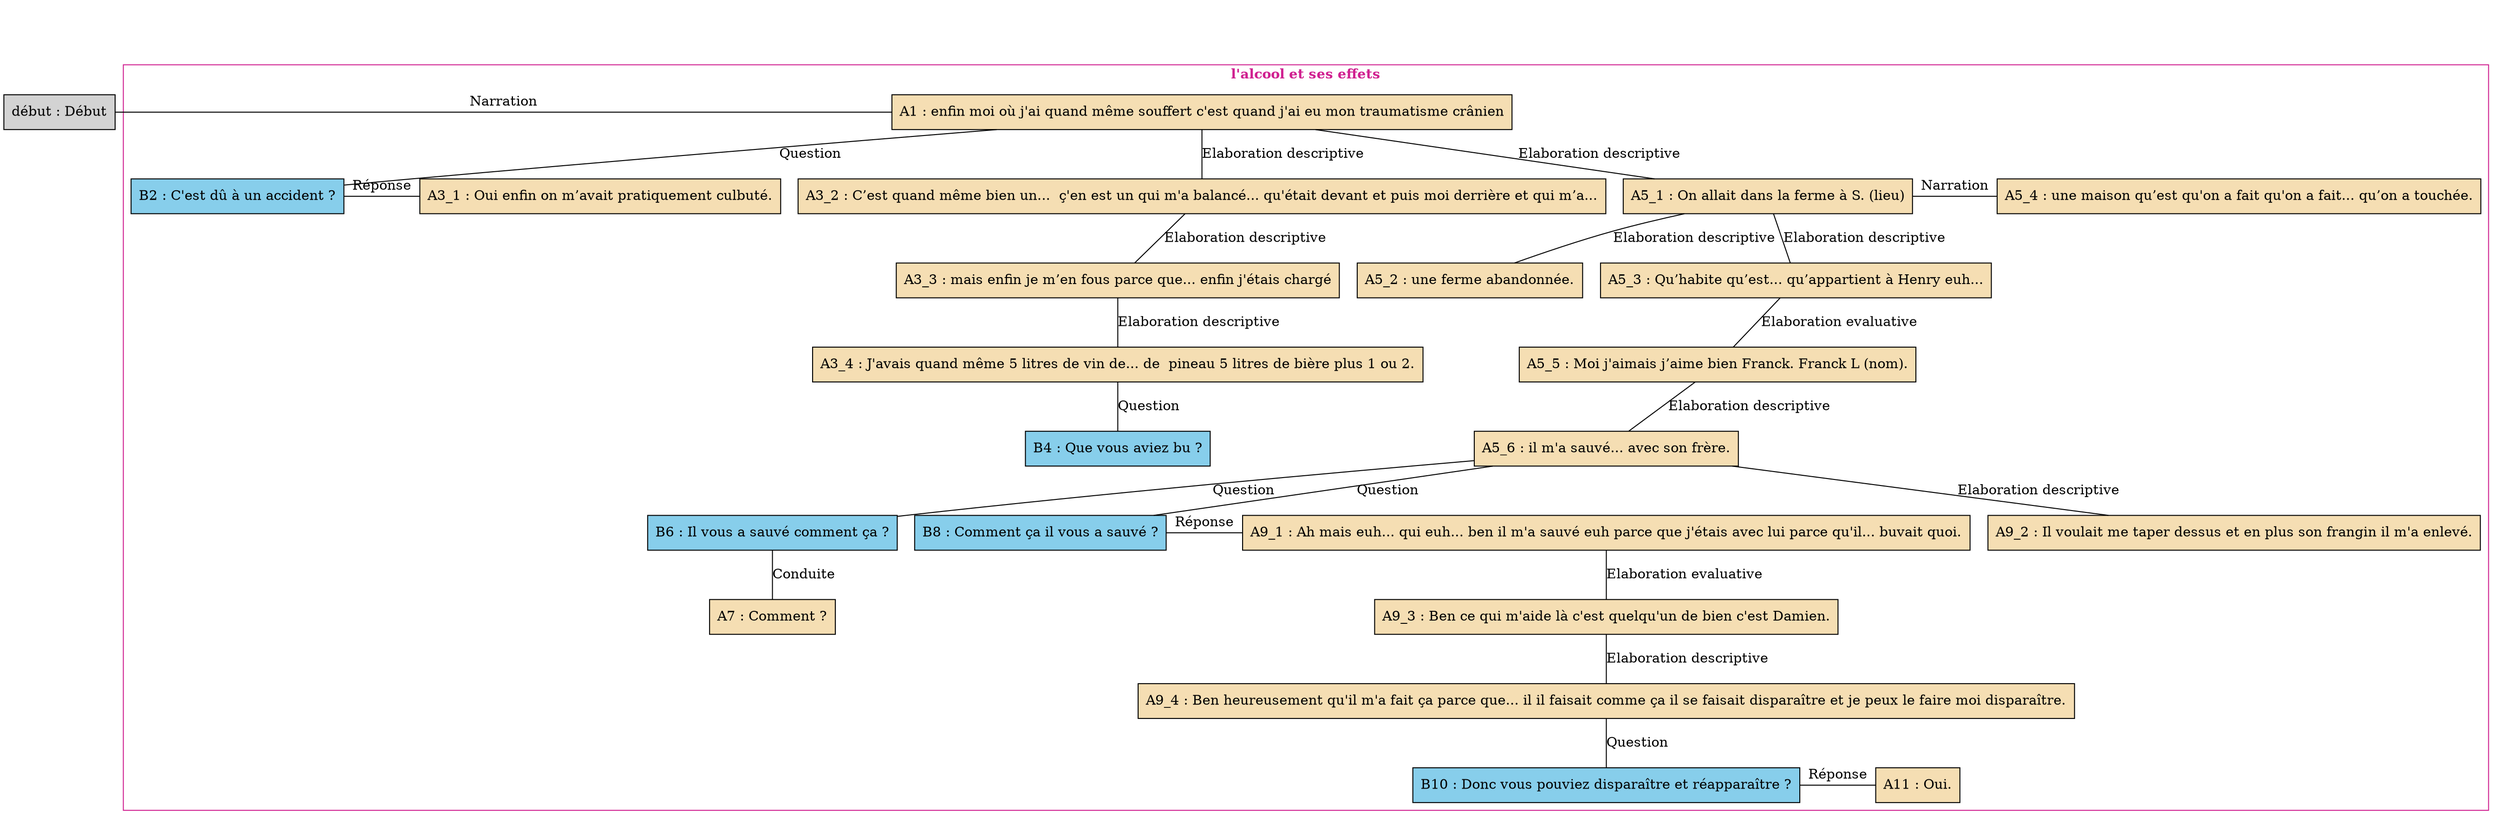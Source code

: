 digraph "Sauveur_-_C04" {
	node [shape=box style=filled]
	newrank=true
	zero [style=invis]
	"début" [label="début : Début"]
	A1 [label="A1 : enfin moi où j'ai quand même souffert c'est quand j'ai eu mon traumatisme crânien" fillcolor=wheat]
	B2 [label="B2 : C'est dû à un accident ?" fillcolor=skyblue]
	A3_1 [label="A3_1 : Oui enfin on m’avait pratiquement culbuté." fillcolor=wheat]
	A3_2 [label="A3_2 : C’est quand même bien un...  ç'en est un qui m'a balancé... qu'était devant et puis moi derrière et qui m’a..." fillcolor=wheat]
	A3_3 [label="A3_3 : mais enfin je m’en fous parce que... enfin j'étais chargé" fillcolor=wheat]
	A3_4 [label="A3_4 : J'avais quand même 5 litres de vin de... de  pineau 5 litres de bière plus 1 ou 2." fillcolor=wheat]
	B4 [label="B4 : Que vous aviez bu ?" fillcolor=skyblue]
	A5_1 [label="A5_1 : On allait dans la ferme à S. (lieu)" fillcolor=wheat]
	A5_2 [label="A5_2 : une ferme abandonnée." fillcolor=wheat]
	A5_3 [label="A5_3 : Qu’habite qu’est... qu’appartient à Henry euh..." fillcolor=wheat]
	A5_4 [label="A5_4 : une maison qu’est qu'on a fait qu'on a fait... qu’on a touchée." fillcolor=wheat]
	A5_5 [label="A5_5 : Moi j'aimais j’aime bien Franck. Franck L (nom)." fillcolor=wheat]
	A5_6 [label="A5_6 : il m'a sauvé... avec son frère." fillcolor=wheat]
	B6 [label="B6 : Il vous a sauvé comment ça ?" fillcolor=skyblue]
	A7 [label="A7 : Comment ?" fillcolor=wheat]
	B8 [label="B8 : Comment ça il vous a sauvé ?" fillcolor=skyblue]
	A9_1 [label="A9_1 : Ah mais euh... qui euh... ben il m'a sauvé euh parce que j'étais avec lui parce qu'il... buvait quoi." fillcolor=wheat]
	A9_2 [label="A9_2 : Il voulait me taper dessus et en plus son frangin il m'a enlevé." fillcolor=wheat]
	A9_3 [label="A9_3 : Ben ce qui m'aide là c'est quelqu'un de bien c'est Damien." fillcolor=wheat]
	A9_4 [label="A9_4 : Ben heureusement qu'il m'a fait ça parce que... il il faisait comme ça il se faisait disparaître et je peux le faire moi disparaître." fillcolor=wheat]
	B10 [label="B10 : Donc vous pouviez disparaître et réapparaître ?" fillcolor=skyblue]
	A11 [label="A11 : Oui." fillcolor=wheat]
	zero -> "début" [label="" style=invis]
	zero -> A1 [style=invis weight=1]
	"début" -> A1 [label=Narration constraint=false dir=none]
	A1 -> B2 [label=Question dir=none weight=2]
	A1 -> A3_1 [style=invis weight=1]
	B2 -> A3_1 [label="Réponse" constraint=false dir=none]
	A1 -> A3_2 [label="Elaboration descriptive" dir=none weight=2]
	A3_2 -> A3_3 [label="Elaboration descriptive" dir=none weight=2]
	A3_3 -> A3_4 [label="Elaboration descriptive" dir=none weight=2]
	A3_4 -> B4 [label=Question dir=none weight=2]
	A1 -> A5_1 [label="Elaboration descriptive" dir=none weight=2]
	A5_1 -> A5_2 [label="Elaboration descriptive" dir=none weight=2]
	A5_1 -> A5_3 [label="Elaboration descriptive" dir=none weight=2]
	A1 -> A5_4 [style=invis weight=1]
	A5_1 -> A5_4 [label=Narration constraint=false dir=none]
	A5_3 -> A5_5 [label="Elaboration evaluative" dir=none weight=2]
	A5_5 -> A5_6 [label="Elaboration descriptive" dir=none weight=2]
	A5_6 -> B6 [label=Question dir=none weight=2]
	B6 -> A7 [label=Conduite dir=none weight=2]
	A5_6 -> B8 [label=Question dir=none weight=2]
	A5_6 -> A9_1 [style=invis weight=1]
	B8 -> A9_1 [label="Réponse" constraint=false dir=none]
	A5_6 -> A9_2 [label="Elaboration descriptive" dir=none weight=2]
	A9_1 -> A9_3 [label="Elaboration evaluative" dir=none weight=2]
	A9_3 -> A9_4 [label="Elaboration descriptive" dir=none weight=2]
	A9_4 -> B10 [label=Question dir=none weight=2]
	A9_4 -> A11 [style=invis weight=1]
	B10 -> A11 [label="Réponse" constraint=false dir=none]
	subgraph cluster_0 {
		label=<<B>l'alcool et ses effets</B>>
		color=violetred
		fontcolor=violetred
		A1
		B2
		A3_1
		A3_2
		A3_3
		A3_4
		B4
		A5_1
		A5_2
		A5_3
		A5_4
		A5_5
		A5_6
		B6
		A7
		B8
		A9_1
		A9_2
		A9_3
		A9_4
		B10
		A11
	}
}
